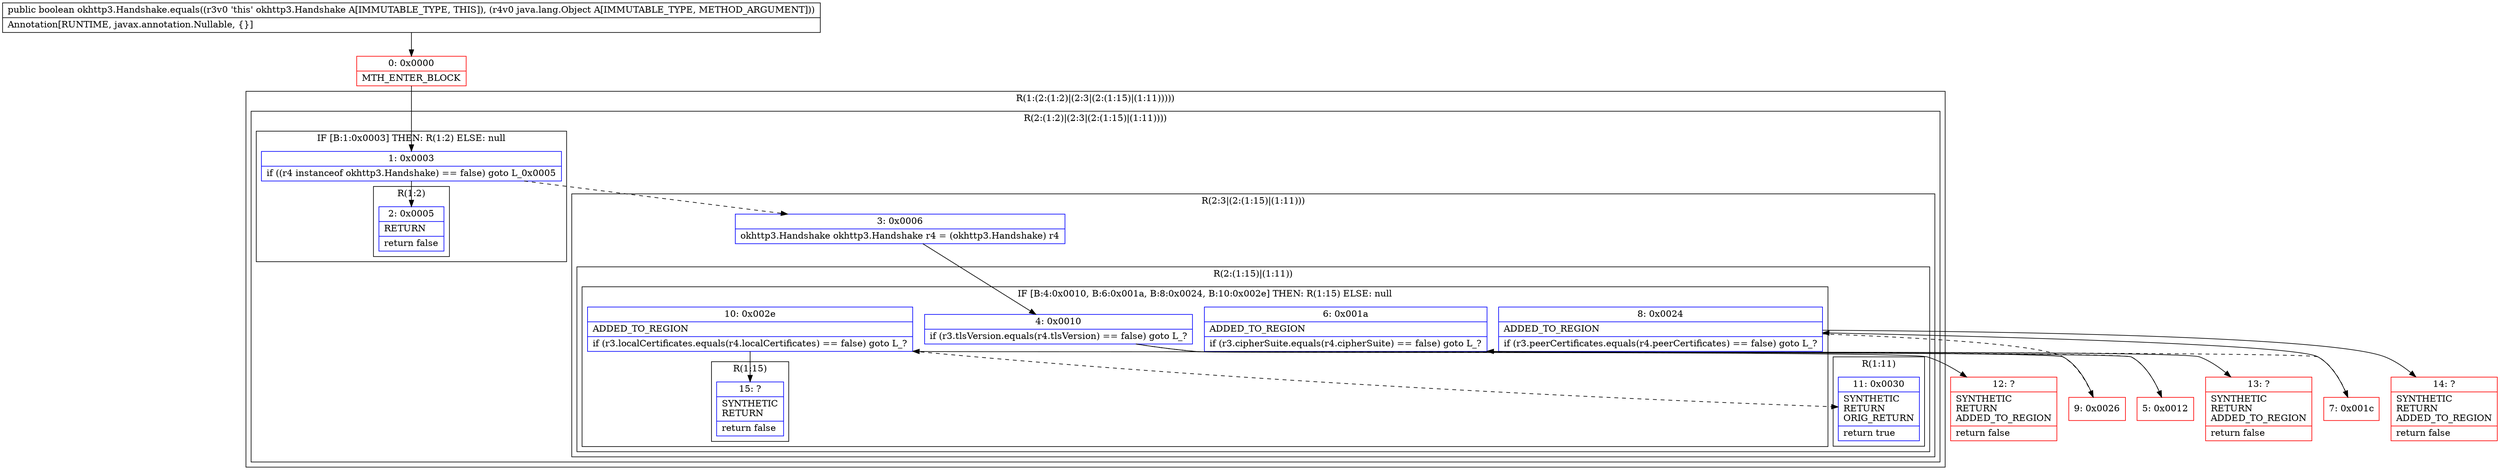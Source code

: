 digraph "CFG forokhttp3.Handshake.equals(Ljava\/lang\/Object;)Z" {
subgraph cluster_Region_577641741 {
label = "R(1:(2:(1:2)|(2:3|(2:(1:15)|(1:11)))))";
node [shape=record,color=blue];
subgraph cluster_Region_1503014276 {
label = "R(2:(1:2)|(2:3|(2:(1:15)|(1:11))))";
node [shape=record,color=blue];
subgraph cluster_IfRegion_1275981806 {
label = "IF [B:1:0x0003] THEN: R(1:2) ELSE: null";
node [shape=record,color=blue];
Node_1 [shape=record,label="{1\:\ 0x0003|if ((r4 instanceof okhttp3.Handshake) == false) goto L_0x0005\l}"];
subgraph cluster_Region_337756957 {
label = "R(1:2)";
node [shape=record,color=blue];
Node_2 [shape=record,label="{2\:\ 0x0005|RETURN\l|return false\l}"];
}
}
subgraph cluster_Region_856965998 {
label = "R(2:3|(2:(1:15)|(1:11)))";
node [shape=record,color=blue];
Node_3 [shape=record,label="{3\:\ 0x0006|okhttp3.Handshake okhttp3.Handshake r4 = (okhttp3.Handshake) r4\l}"];
subgraph cluster_Region_1190474465 {
label = "R(2:(1:15)|(1:11))";
node [shape=record,color=blue];
subgraph cluster_IfRegion_1673189816 {
label = "IF [B:4:0x0010, B:6:0x001a, B:8:0x0024, B:10:0x002e] THEN: R(1:15) ELSE: null";
node [shape=record,color=blue];
Node_4 [shape=record,label="{4\:\ 0x0010|if (r3.tlsVersion.equals(r4.tlsVersion) == false) goto L_?\l}"];
Node_6 [shape=record,label="{6\:\ 0x001a|ADDED_TO_REGION\l|if (r3.cipherSuite.equals(r4.cipherSuite) == false) goto L_?\l}"];
Node_8 [shape=record,label="{8\:\ 0x0024|ADDED_TO_REGION\l|if (r3.peerCertificates.equals(r4.peerCertificates) == false) goto L_?\l}"];
Node_10 [shape=record,label="{10\:\ 0x002e|ADDED_TO_REGION\l|if (r3.localCertificates.equals(r4.localCertificates) == false) goto L_?\l}"];
subgraph cluster_Region_786943414 {
label = "R(1:15)";
node [shape=record,color=blue];
Node_15 [shape=record,label="{15\:\ ?|SYNTHETIC\lRETURN\l|return false\l}"];
}
}
subgraph cluster_Region_230044955 {
label = "R(1:11)";
node [shape=record,color=blue];
Node_11 [shape=record,label="{11\:\ 0x0030|SYNTHETIC\lRETURN\lORIG_RETURN\l|return true\l}"];
}
}
}
}
}
Node_0 [shape=record,color=red,label="{0\:\ 0x0000|MTH_ENTER_BLOCK\l}"];
Node_5 [shape=record,color=red,label="{5\:\ 0x0012}"];
Node_7 [shape=record,color=red,label="{7\:\ 0x001c}"];
Node_9 [shape=record,color=red,label="{9\:\ 0x0026}"];
Node_12 [shape=record,color=red,label="{12\:\ ?|SYNTHETIC\lRETURN\lADDED_TO_REGION\l|return false\l}"];
Node_13 [shape=record,color=red,label="{13\:\ ?|SYNTHETIC\lRETURN\lADDED_TO_REGION\l|return false\l}"];
Node_14 [shape=record,color=red,label="{14\:\ ?|SYNTHETIC\lRETURN\lADDED_TO_REGION\l|return false\l}"];
MethodNode[shape=record,label="{public boolean okhttp3.Handshake.equals((r3v0 'this' okhttp3.Handshake A[IMMUTABLE_TYPE, THIS]), (r4v0 java.lang.Object A[IMMUTABLE_TYPE, METHOD_ARGUMENT]))  | Annotation[RUNTIME, javax.annotation.Nullable, \{\}]\l}"];
MethodNode -> Node_0;
Node_1 -> Node_2;
Node_1 -> Node_3[style=dashed];
Node_3 -> Node_4;
Node_4 -> Node_5[style=dashed];
Node_4 -> Node_12;
Node_6 -> Node_7[style=dashed];
Node_6 -> Node_13;
Node_8 -> Node_9[style=dashed];
Node_8 -> Node_14;
Node_10 -> Node_11[style=dashed];
Node_10 -> Node_15;
Node_0 -> Node_1;
Node_5 -> Node_6;
Node_7 -> Node_8;
Node_9 -> Node_10;
}

